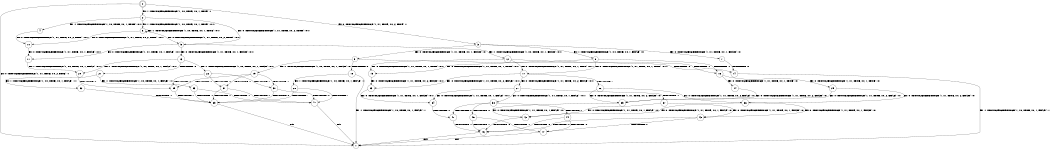 digraph BCG {
size = "7, 10.5";
center = TRUE;
node [shape = circle];
0 [peripheries = 2];
0 -> 1 [label = "EX !0 !ATOMIC_EXCH_BRANCH (1, +1, TRUE, +0, 2, TRUE) !::"];
0 -> 2 [label = "EX !1 !ATOMIC_EXCH_BRANCH (1, +0, TRUE, +0, 1, TRUE) !::"];
0 -> 3 [label = "EX !0 !ATOMIC_EXCH_BRANCH (1, +1, TRUE, +0, 2, TRUE) !::"];
2 -> 4 [label = "EX !1 !ATOMIC_EXCH_BRANCH (1, +0, TRUE, +0, 1, TRUE) !:0:1:"];
2 -> 5 [label = "EX !0 !ATOMIC_EXCH_BRANCH (1, +1, TRUE, +0, 2, TRUE) !:0:1:"];
2 -> 6 [label = "EX !1 !ATOMIC_EXCH_BRANCH (1, +0, TRUE, +0, 1, TRUE) !:0:1:"];
3 -> 7 [label = "EX !0 !ATOMIC_EXCH_BRANCH (1, +1, TRUE, +0, 1, FALSE) !:0:"];
3 -> 8 [label = "EX !1 !ATOMIC_EXCH_BRANCH (1, +0, TRUE, +0, 1, FALSE) !:0:"];
3 -> 9 [label = "EX !0 !ATOMIC_EXCH_BRANCH (1, +1, TRUE, +0, 1, FALSE) !:0:"];
4 -> 10 [label = "EX !0 !ATOMIC_EXCH_BRANCH (1, +1, TRUE, +0, 2, TRUE) !:0:1:"];
5 -> 11 [label = "EX !0 !ATOMIC_EXCH_BRANCH (1, +1, TRUE, +0, 1, FALSE) !:0:1:"];
5 -> 12 [label = "EX !1 !ATOMIC_EXCH_BRANCH (1, +0, TRUE, +0, 1, FALSE) !:0:1:"];
5 -> 13 [label = "EX !0 !ATOMIC_EXCH_BRANCH (1, +1, TRUE, +0, 1, FALSE) !:0:1:"];
6 -> 10 [label = "EX !0 !ATOMIC_EXCH_BRANCH (1, +1, TRUE, +0, 2, TRUE) !:0:1:"];
6 -> 5 [label = "EX !0 !ATOMIC_EXCH_BRANCH (1, +1, TRUE, +0, 2, TRUE) !:0:1:"];
6 -> 6 [label = "EX !1 !ATOMIC_EXCH_BRANCH (1, +0, TRUE, +0, 1, TRUE) !:0:1:"];
7 -> 14 [label = "TERMINATE !0"];
8 -> 15 [label = "EX !0 !ATOMIC_EXCH_BRANCH (1, +1, TRUE, +0, 1, TRUE) !:0:1:"];
8 -> 16 [label = "TERMINATE !1"];
8 -> 17 [label = "EX !0 !ATOMIC_EXCH_BRANCH (1, +1, TRUE, +0, 1, TRUE) !:0:1:"];
9 -> 14 [label = "TERMINATE !0"];
9 -> 18 [label = "TERMINATE !0"];
9 -> 19 [label = "EX !1 !ATOMIC_EXCH_BRANCH (1, +0, TRUE, +0, 1, FALSE) !:0:"];
10 -> 11 [label = "EX !0 !ATOMIC_EXCH_BRANCH (1, +1, TRUE, +0, 1, FALSE) !:0:1:"];
11 -> 20 [label = "EX !1 !ATOMIC_EXCH_BRANCH (1, +0, TRUE, +0, 1, FALSE) !:0:1:"];
12 -> 15 [label = "EX !0 !ATOMIC_EXCH_BRANCH (1, +1, TRUE, +0, 1, TRUE) !:0:1:"];
12 -> 16 [label = "TERMINATE !1"];
12 -> 17 [label = "EX !0 !ATOMIC_EXCH_BRANCH (1, +1, TRUE, +0, 1, TRUE) !:0:1:"];
13 -> 20 [label = "EX !1 !ATOMIC_EXCH_BRANCH (1, +0, TRUE, +0, 1, FALSE) !:0:1:"];
13 -> 21 [label = "TERMINATE !0"];
13 -> 22 [label = "EX !1 !ATOMIC_EXCH_BRANCH (1, +0, TRUE, +0, 1, FALSE) !:0:1:"];
14 -> 1 [label = "EX !1 !ATOMIC_EXCH_BRANCH (1, +0, TRUE, +0, 1, FALSE) !::"];
15 -> 23 [label = "EX !0 !ATOMIC_EXCH_BRANCH (1, +1, TRUE, +0, 2, FALSE) !:0:1:"];
16 -> 24 [label = "EX !0 !ATOMIC_EXCH_BRANCH (1, +1, TRUE, +0, 1, TRUE) !:0:"];
16 -> 25 [label = "EX !0 !ATOMIC_EXCH_BRANCH (1, +1, TRUE, +0, 1, TRUE) !:0:"];
17 -> 23 [label = "EX !0 !ATOMIC_EXCH_BRANCH (1, +1, TRUE, +0, 2, FALSE) !:0:1:"];
17 -> 26 [label = "TERMINATE !1"];
17 -> 27 [label = "EX !0 !ATOMIC_EXCH_BRANCH (1, +1, TRUE, +0, 2, FALSE) !:0:1:"];
18 -> 1 [label = "EX !1 !ATOMIC_EXCH_BRANCH (1, +0, TRUE, +0, 1, FALSE) !::"];
18 -> 28 [label = "EX !1 !ATOMIC_EXCH_BRANCH (1, +0, TRUE, +0, 1, FALSE) !::"];
19 -> 29 [label = "TERMINATE !0"];
19 -> 30 [label = "TERMINATE !1"];
19 -> 31 [label = "TERMINATE !0"];
20 -> 29 [label = "TERMINATE !0"];
21 -> 32 [label = "EX !1 !ATOMIC_EXCH_BRANCH (1, +0, TRUE, +0, 1, FALSE) !:1:"];
21 -> 33 [label = "EX !1 !ATOMIC_EXCH_BRANCH (1, +0, TRUE, +0, 1, FALSE) !:1:"];
22 -> 29 [label = "TERMINATE !0"];
22 -> 30 [label = "TERMINATE !1"];
22 -> 31 [label = "TERMINATE !0"];
23 -> 34 [label = "EX !0 !ATOMIC_EXCH_BRANCH (1, +1, TRUE, +0, 1, FALSE) !:0:1:"];
24 -> 35 [label = "EX !0 !ATOMIC_EXCH_BRANCH (1, +1, TRUE, +0, 2, FALSE) !:0:"];
25 -> 35 [label = "EX !0 !ATOMIC_EXCH_BRANCH (1, +1, TRUE, +0, 2, FALSE) !:0:"];
25 -> 36 [label = "EX !0 !ATOMIC_EXCH_BRANCH (1, +1, TRUE, +0, 2, FALSE) !:0:"];
26 -> 35 [label = "EX !0 !ATOMIC_EXCH_BRANCH (1, +1, TRUE, +0, 2, FALSE) !:0:"];
26 -> 36 [label = "EX !0 !ATOMIC_EXCH_BRANCH (1, +1, TRUE, +0, 2, FALSE) !:0:"];
27 -> 34 [label = "EX !0 !ATOMIC_EXCH_BRANCH (1, +1, TRUE, +0, 1, FALSE) !:0:1:"];
27 -> 37 [label = "TERMINATE !1"];
27 -> 38 [label = "EX !0 !ATOMIC_EXCH_BRANCH (1, +1, TRUE, +0, 1, FALSE) !:0:1:"];
28 -> 39 [label = "TERMINATE !1"];
28 -> 40 [label = "TERMINATE !1"];
29 -> 39 [label = "TERMINATE !1"];
30 -> 39 [label = "TERMINATE !0"];
30 -> 40 [label = "TERMINATE !0"];
31 -> 39 [label = "TERMINATE !1"];
31 -> 40 [label = "TERMINATE !1"];
32 -> 39 [label = "TERMINATE !1"];
33 -> 39 [label = "TERMINATE !1"];
33 -> 40 [label = "TERMINATE !1"];
34 -> 41 [label = "TERMINATE !0"];
35 -> 42 [label = "EX !0 !ATOMIC_EXCH_BRANCH (1, +1, TRUE, +0, 1, FALSE) !:0:"];
36 -> 42 [label = "EX !0 !ATOMIC_EXCH_BRANCH (1, +1, TRUE, +0, 1, FALSE) !:0:"];
36 -> 43 [label = "EX !0 !ATOMIC_EXCH_BRANCH (1, +1, TRUE, +0, 1, FALSE) !:0:"];
37 -> 42 [label = "EX !0 !ATOMIC_EXCH_BRANCH (1, +1, TRUE, +0, 1, FALSE) !:0:"];
37 -> 43 [label = "EX !0 !ATOMIC_EXCH_BRANCH (1, +1, TRUE, +0, 1, FALSE) !:0:"];
38 -> 41 [label = "TERMINATE !0"];
38 -> 44 [label = "TERMINATE !1"];
38 -> 45 [label = "TERMINATE !0"];
39 -> 1 [label = "exit"];
40 -> 1 [label = "exit"];
41 -> 46 [label = "TERMINATE !1"];
42 -> 46 [label = "TERMINATE !0"];
43 -> 46 [label = "TERMINATE !0"];
43 -> 47 [label = "TERMINATE !0"];
44 -> 46 [label = "TERMINATE !0"];
44 -> 47 [label = "TERMINATE !0"];
45 -> 46 [label = "TERMINATE !1"];
45 -> 47 [label = "TERMINATE !1"];
46 -> 1 [label = "exit"];
47 -> 1 [label = "exit"];
}
